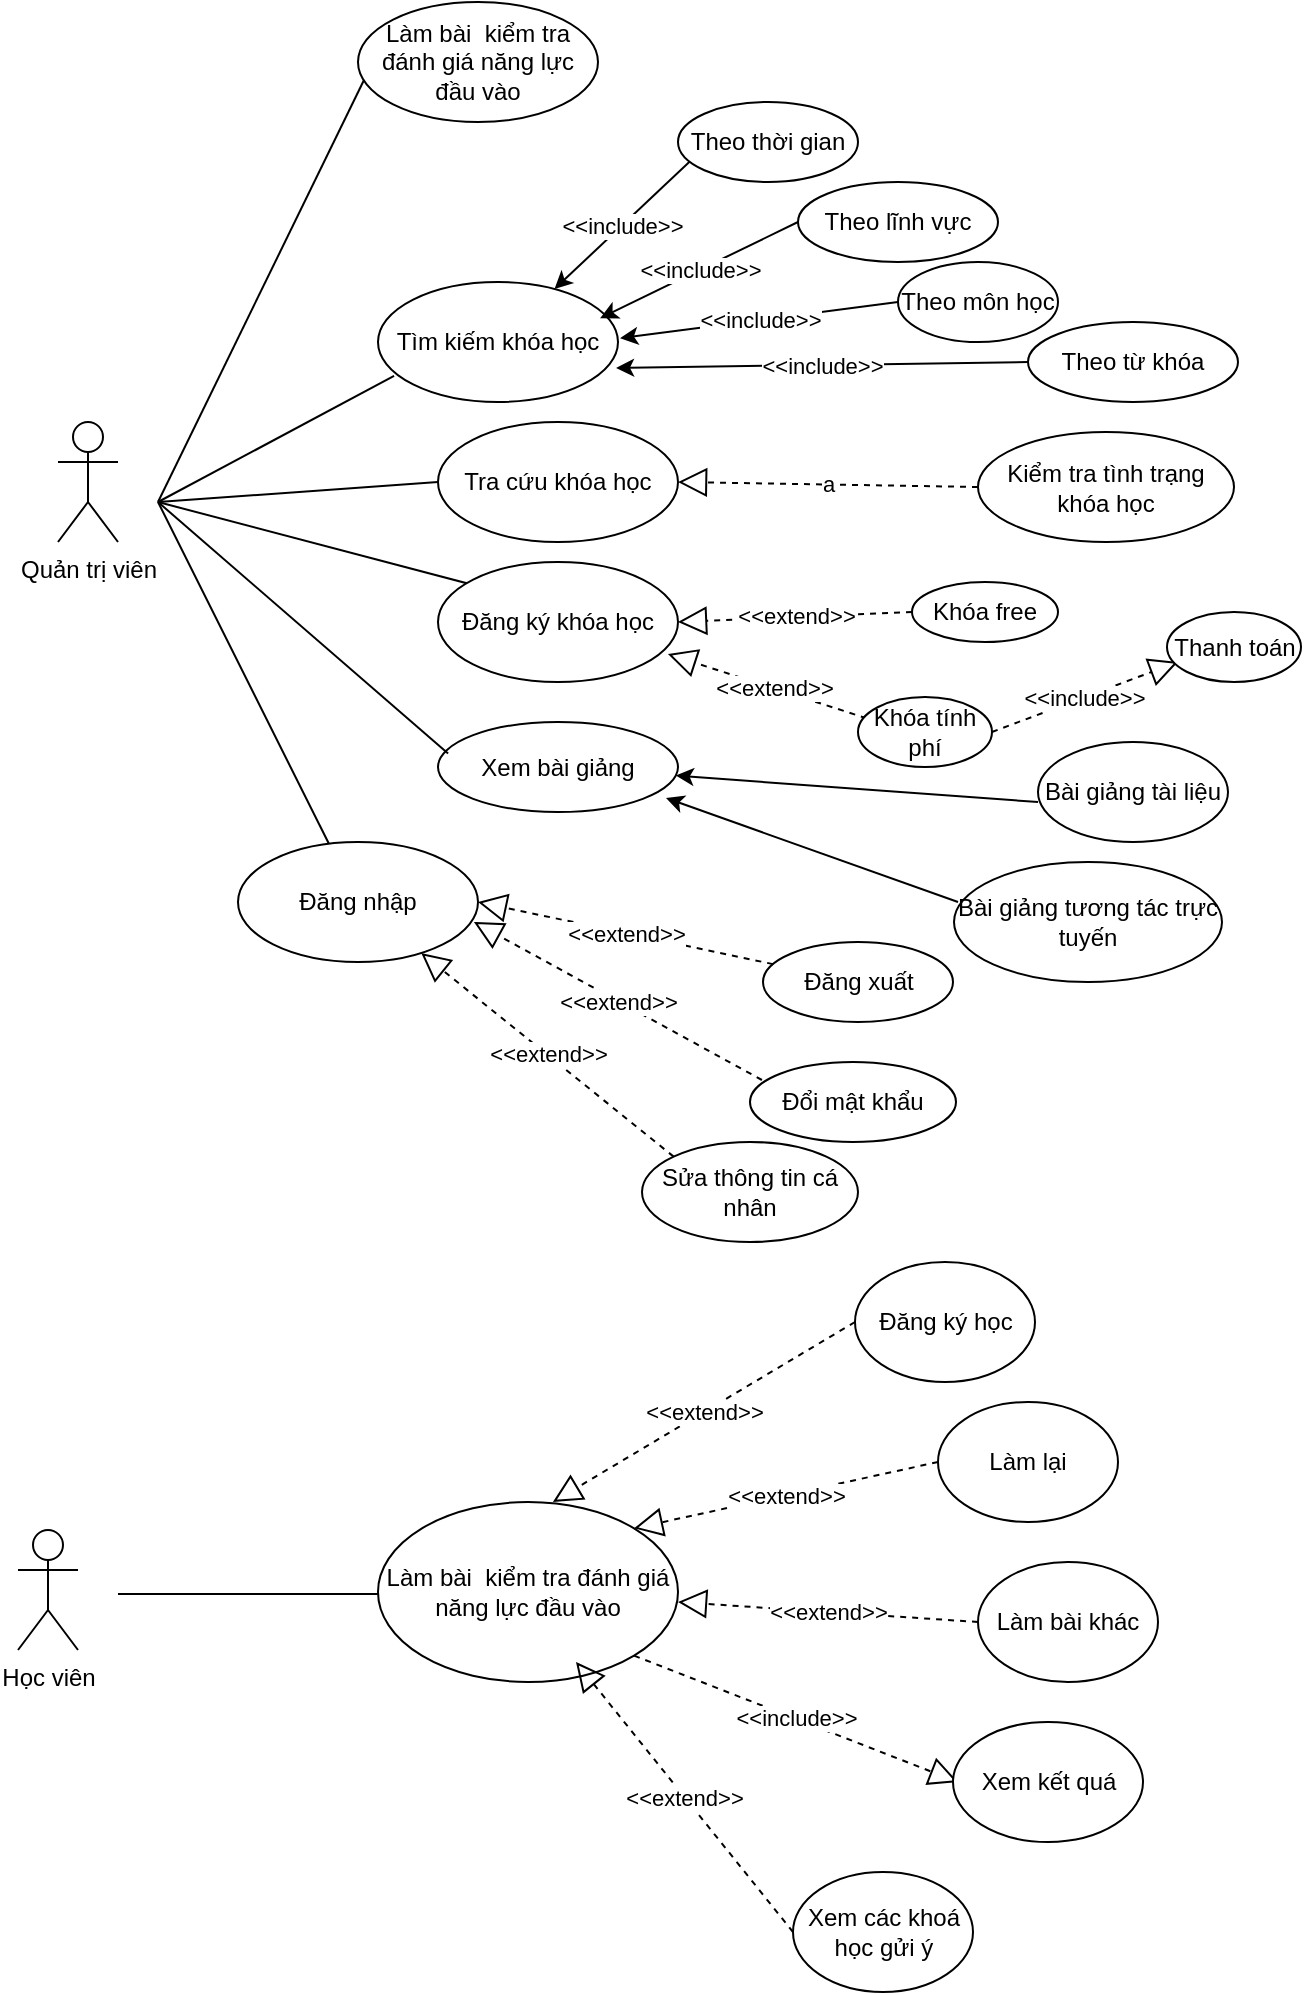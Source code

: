 <mxfile version="12.3.8" type="github" pages="1"><diagram id="2eqxVx8vLgW72r-5ruSU" name="Page-1"><mxGraphModel dx="1021" dy="529" grid="1" gridSize="10" guides="1" tooltips="1" connect="1" arrows="1" fold="1" page="1" pageScale="1" pageWidth="827" pageHeight="1169" math="0" shadow="0"><root><mxCell id="0"/><mxCell id="1" parent="0"/><mxCell id="Ev0kxqudqVE_jrWVeriW-1" value="Quản trị viên" style="shape=umlActor;verticalLabelPosition=bottom;labelBackgroundColor=#ffffff;verticalAlign=top;html=1;outlineConnect=0;" parent="1" vertex="1"><mxGeometry x="170" y="370" width="30" height="60" as="geometry"/></mxCell><mxCell id="Ev0kxqudqVE_jrWVeriW-2" value="" style="endArrow=none;html=1;entryX=0.067;entryY=0.783;entryDx=0;entryDy=0;entryPerimeter=0;" parent="1" target="Ev0kxqudqVE_jrWVeriW-5" edge="1"><mxGeometry width="50" height="50" relative="1" as="geometry"><mxPoint x="220" y="410" as="sourcePoint"/><mxPoint x="400" y="330" as="targetPoint"/></mxGeometry></mxCell><mxCell id="Ev0kxqudqVE_jrWVeriW-3" value="" style="endArrow=none;html=1;entryX=0;entryY=0.5;entryDx=0;entryDy=0;" parent="1" target="Ev0kxqudqVE_jrWVeriW-6" edge="1"><mxGeometry width="50" height="50" relative="1" as="geometry"><mxPoint x="220" y="410" as="sourcePoint"/><mxPoint x="430" y="410" as="targetPoint"/></mxGeometry></mxCell><mxCell id="Ev0kxqudqVE_jrWVeriW-4" value="" style="endArrow=none;html=1;" parent="1" edge="1"><mxGeometry width="50" height="50" relative="1" as="geometry"><mxPoint x="220" y="410" as="sourcePoint"/><mxPoint x="410" y="460" as="targetPoint"/></mxGeometry></mxCell><mxCell id="Ev0kxqudqVE_jrWVeriW-5" value="Tìm kiếm khóa học" style="ellipse;whiteSpace=wrap;html=1;" parent="1" vertex="1"><mxGeometry x="330" y="300" width="120" height="60" as="geometry"/></mxCell><mxCell id="Ev0kxqudqVE_jrWVeriW-6" value="Tra cứu khóa học" style="ellipse;whiteSpace=wrap;html=1;" parent="1" vertex="1"><mxGeometry x="360" y="370" width="120" height="60" as="geometry"/></mxCell><mxCell id="Ev0kxqudqVE_jrWVeriW-7" value="Đăng ký khóa học" style="ellipse;whiteSpace=wrap;html=1;" parent="1" vertex="1"><mxGeometry x="360" y="440" width="120" height="60" as="geometry"/></mxCell><mxCell id="Ev0kxqudqVE_jrWVeriW-8" value="Đăng nhập" style="ellipse;whiteSpace=wrap;html=1;" parent="1" vertex="1"><mxGeometry x="260" y="580" width="120" height="60" as="geometry"/></mxCell><mxCell id="Ev0kxqudqVE_jrWVeriW-9" value="" style="endArrow=none;html=1;" parent="1" target="Ev0kxqudqVE_jrWVeriW-8" edge="1"><mxGeometry width="50" height="50" relative="1" as="geometry"><mxPoint x="220" y="410" as="sourcePoint"/><mxPoint x="420" y="470" as="targetPoint"/></mxGeometry></mxCell><mxCell id="Ev0kxqudqVE_jrWVeriW-10" value="&amp;lt;&amp;lt;include&amp;gt;&amp;gt;" style="endArrow=classic;html=1;exitX=0.067;exitY=0.74;exitDx=0;exitDy=0;exitPerimeter=0;" parent="1" source="Ev0kxqudqVE_jrWVeriW-27" target="Ev0kxqudqVE_jrWVeriW-5" edge="1"><mxGeometry width="50" height="50" relative="1" as="geometry"><mxPoint x="600" y="250" as="sourcePoint"/><mxPoint x="200" y="590" as="targetPoint"/></mxGeometry></mxCell><mxCell id="Ev0kxqudqVE_jrWVeriW-11" value="&amp;lt;&amp;lt;include&amp;gt;&amp;gt;" style="endArrow=classic;html=1;exitX=0;exitY=0.5;exitDx=0;exitDy=0;" parent="1" source="Ev0kxqudqVE_jrWVeriW-28" edge="1"><mxGeometry width="50" height="50" relative="1" as="geometry"><mxPoint x="590" y="280" as="sourcePoint"/><mxPoint x="441.036" y="318.114" as="targetPoint"/></mxGeometry></mxCell><mxCell id="Ev0kxqudqVE_jrWVeriW-12" value="&amp;lt;&amp;lt;include&amp;gt;&amp;gt;" style="endArrow=classic;html=1;" parent="1" edge="1"><mxGeometry width="50" height="50" relative="1" as="geometry"><mxPoint x="590" y="310" as="sourcePoint"/><mxPoint x="451.036" y="328.114" as="targetPoint"/></mxGeometry></mxCell><mxCell id="Ev0kxqudqVE_jrWVeriW-13" value="&amp;lt;&amp;lt;include&amp;gt;&amp;gt;" style="endArrow=classic;html=1;entryX=0.992;entryY=0.717;entryDx=0;entryDy=0;entryPerimeter=0;exitX=0;exitY=0.5;exitDx=0;exitDy=0;" parent="1" source="Ev0kxqudqVE_jrWVeriW-31" target="Ev0kxqudqVE_jrWVeriW-5" edge="1"><mxGeometry width="50" height="50" relative="1" as="geometry"><mxPoint x="600" y="340" as="sourcePoint"/><mxPoint x="461.036" y="338.114" as="targetPoint"/></mxGeometry></mxCell><mxCell id="Ev0kxqudqVE_jrWVeriW-14" value="&amp;lt;&amp;lt;extend&amp;gt;&amp;gt;" style="endArrow=block;dashed=1;endFill=0;endSize=12;html=1;exitX=0.058;exitY=0.225;exitDx=0;exitDy=0;entryX=0.983;entryY=0.667;entryDx=0;entryDy=0;entryPerimeter=0;exitPerimeter=0;" parent="1" source="Ev0kxqudqVE_jrWVeriW-26" target="Ev0kxqudqVE_jrWVeriW-8" edge="1"><mxGeometry width="160" relative="1" as="geometry"><mxPoint x="580" y="650" as="sourcePoint"/><mxPoint x="442" y="590" as="targetPoint"/></mxGeometry></mxCell><mxCell id="Ev0kxqudqVE_jrWVeriW-15" value="&amp;lt;&amp;lt;extend&amp;gt;&amp;gt;" style="endArrow=block;dashed=1;endFill=0;endSize=12;html=1;entryX=1;entryY=0.5;entryDx=0;entryDy=0;" parent="1" source="Ev0kxqudqVE_jrWVeriW-25" target="Ev0kxqudqVE_jrWVeriW-8" edge="1"><mxGeometry width="160" relative="1" as="geometry"><mxPoint x="560" y="560" as="sourcePoint"/><mxPoint x="464.96" y="572.02" as="targetPoint"/></mxGeometry></mxCell><mxCell id="Ev0kxqudqVE_jrWVeriW-19" value="&amp;lt;&amp;lt;extend&amp;gt;&amp;gt;" style="endArrow=block;dashed=1;endFill=0;endSize=12;html=1;entryX=0.958;entryY=0.767;entryDx=0;entryDy=0;entryPerimeter=0;" parent="1" target="Ev0kxqudqVE_jrWVeriW-7" edge="1"><mxGeometry width="160" relative="1" as="geometry"><mxPoint x="580" y="520" as="sourcePoint"/><mxPoint x="482" y="470" as="targetPoint"/></mxGeometry></mxCell><mxCell id="Ev0kxqudqVE_jrWVeriW-20" value="&amp;lt;&amp;lt;extend&amp;gt;&amp;gt;" style="endArrow=block;dashed=1;endFill=0;endSize=12;html=1;entryX=1;entryY=0.5;entryDx=0;entryDy=0;exitX=0;exitY=0.5;exitDx=0;exitDy=0;" parent="1" source="Ev0kxqudqVE_jrWVeriW-34" target="Ev0kxqudqVE_jrWVeriW-7" edge="1"><mxGeometry width="160" relative="1" as="geometry"><mxPoint x="630" y="460" as="sourcePoint"/><mxPoint x="492.04" y="471" as="targetPoint"/></mxGeometry></mxCell><mxCell id="Ev0kxqudqVE_jrWVeriW-22" value="a" style="endArrow=block;dashed=1;endFill=0;endSize=12;html=1;entryX=1;entryY=0.5;entryDx=0;entryDy=0;exitX=0;exitY=0.5;exitDx=0;exitDy=0;" parent="1" source="Ev0kxqudqVE_jrWVeriW-36" target="Ev0kxqudqVE_jrWVeriW-6" edge="1"><mxGeometry width="160" relative="1" as="geometry"><mxPoint x="640" y="390" as="sourcePoint"/><mxPoint x="486" y="430" as="targetPoint"/></mxGeometry></mxCell><mxCell id="Ev0kxqudqVE_jrWVeriW-25" value="Đăng xuất" style="ellipse;whiteSpace=wrap;html=1;" parent="1" vertex="1"><mxGeometry x="522.5" y="630" width="95" height="40" as="geometry"/></mxCell><mxCell id="Ev0kxqudqVE_jrWVeriW-26" value="Đổi mật khẩu" style="ellipse;whiteSpace=wrap;html=1;" parent="1" vertex="1"><mxGeometry x="516" y="690" width="103" height="40" as="geometry"/></mxCell><mxCell id="Ev0kxqudqVE_jrWVeriW-27" value="Theo thời gian" style="ellipse;whiteSpace=wrap;html=1;" parent="1" vertex="1"><mxGeometry x="480" y="210" width="90" height="40" as="geometry"/></mxCell><mxCell id="Ev0kxqudqVE_jrWVeriW-28" value="Theo lĩnh vực" style="ellipse;whiteSpace=wrap;html=1;" parent="1" vertex="1"><mxGeometry x="540" y="250" width="100" height="40" as="geometry"/></mxCell><mxCell id="Ev0kxqudqVE_jrWVeriW-30" value="Theo môn học" style="ellipse;whiteSpace=wrap;html=1;" parent="1" vertex="1"><mxGeometry x="590" y="290" width="80" height="40" as="geometry"/></mxCell><mxCell id="Ev0kxqudqVE_jrWVeriW-31" value="Theo từ khóa" style="ellipse;whiteSpace=wrap;html=1;" parent="1" vertex="1"><mxGeometry x="655" y="320" width="105" height="40" as="geometry"/></mxCell><mxCell id="Ev0kxqudqVE_jrWVeriW-33" value="Khóa tính phí" style="ellipse;whiteSpace=wrap;html=1;" parent="1" vertex="1"><mxGeometry x="570" y="507.5" width="67" height="35" as="geometry"/></mxCell><mxCell id="Ev0kxqudqVE_jrWVeriW-34" value="Khóa free" style="ellipse;whiteSpace=wrap;html=1;" parent="1" vertex="1"><mxGeometry x="597" y="450" width="73" height="30" as="geometry"/></mxCell><mxCell id="Ev0kxqudqVE_jrWVeriW-36" value="Kiểm tra tình trạng khóa học" style="ellipse;whiteSpace=wrap;html=1;" parent="1" vertex="1"><mxGeometry x="630" y="375" width="128" height="55" as="geometry"/></mxCell><mxCell id="Ev0kxqudqVE_jrWVeriW-42" value="Sửa thông tin cá nhân" style="ellipse;whiteSpace=wrap;html=1;" parent="1" vertex="1"><mxGeometry x="462" y="730" width="108" height="50" as="geometry"/></mxCell><mxCell id="Ev0kxqudqVE_jrWVeriW-43" value="&amp;lt;&amp;lt;extend&amp;gt;&amp;gt;" style="endArrow=block;dashed=1;endFill=0;endSize=12;html=1;exitX=0;exitY=0;exitDx=0;exitDy=0;" parent="1" source="Ev0kxqudqVE_jrWVeriW-42" target="Ev0kxqudqVE_jrWVeriW-8" edge="1"><mxGeometry width="160" relative="1" as="geometry"><mxPoint x="613" y="670" as="sourcePoint"/><mxPoint x="467" y="610" as="targetPoint"/></mxGeometry></mxCell><mxCell id="Ev0kxqudqVE_jrWVeriW-44" value="Xem bài giảng" style="ellipse;whiteSpace=wrap;html=1;" parent="1" vertex="1"><mxGeometry x="360" y="520" width="120" height="45" as="geometry"/></mxCell><mxCell id="Ev0kxqudqVE_jrWVeriW-45" value="" style="endArrow=none;html=1;entryX=0.042;entryY=0.35;entryDx=0;entryDy=0;entryPerimeter=0;" parent="1" target="Ev0kxqudqVE_jrWVeriW-44" edge="1"><mxGeometry width="50" height="50" relative="1" as="geometry"><mxPoint x="220" y="410" as="sourcePoint"/><mxPoint x="420" y="470" as="targetPoint"/></mxGeometry></mxCell><mxCell id="Ev0kxqudqVE_jrWVeriW-46" value="" style="endArrow=none;html=1;entryX=0.025;entryY=0.65;entryDx=0;entryDy=0;entryPerimeter=0;" parent="1" edge="1" target="Ev0kxqudqVE_jrWVeriW-47"><mxGeometry width="50" height="50" relative="1" as="geometry"><mxPoint x="220" y="410" as="sourcePoint"/><mxPoint x="330" y="260" as="targetPoint"/></mxGeometry></mxCell><mxCell id="Ev0kxqudqVE_jrWVeriW-47" value="Làm bài&amp;nbsp; kiểm tra đánh giá năng lực đầu vào" style="ellipse;whiteSpace=wrap;html=1;" parent="1" vertex="1"><mxGeometry x="320" y="160" width="120" height="60" as="geometry"/></mxCell><mxCell id="Ev0kxqudqVE_jrWVeriW-49" value="&amp;lt;&amp;lt;include&amp;gt;&amp;gt;" style="endArrow=block;dashed=1;endFill=0;endSize=12;html=1;exitX=1;exitY=0.5;exitDx=0;exitDy=0;" parent="1" source="Ev0kxqudqVE_jrWVeriW-33" edge="1"><mxGeometry width="160" relative="1" as="geometry"><mxPoint x="613.5" y="535" as="sourcePoint"/><mxPoint x="730" y="490" as="targetPoint"/></mxGeometry></mxCell><mxCell id="Ev0kxqudqVE_jrWVeriW-50" value="Thanh toán" style="ellipse;whiteSpace=wrap;html=1;" parent="1" vertex="1"><mxGeometry x="724.5" y="465" width="67" height="35" as="geometry"/></mxCell><mxCell id="Ev0kxqudqVE_jrWVeriW-51" value="" style="endArrow=classic;html=1;" parent="1" target="Ev0kxqudqVE_jrWVeriW-44" edge="1"><mxGeometry width="50" height="50" relative="1" as="geometry"><mxPoint x="660" y="560" as="sourcePoint"/><mxPoint x="516" y="550" as="targetPoint"/></mxGeometry></mxCell><mxCell id="Ev0kxqudqVE_jrWVeriW-52" value="" style="endArrow=classic;html=1;" parent="1" edge="1"><mxGeometry width="50" height="50" relative="1" as="geometry"><mxPoint x="620" y="610" as="sourcePoint"/><mxPoint x="474" y="558" as="targetPoint"/></mxGeometry></mxCell><mxCell id="Ev0kxqudqVE_jrWVeriW-53" value="Bài giảng tài liệu" style="ellipse;whiteSpace=wrap;html=1;" parent="1" vertex="1"><mxGeometry x="660" y="530" width="95" height="50" as="geometry"/></mxCell><mxCell id="Ev0kxqudqVE_jrWVeriW-54" value="Bài giảng tương tác trực tuyến" style="ellipse;whiteSpace=wrap;html=1;" parent="1" vertex="1"><mxGeometry x="618" y="590" width="134" height="60" as="geometry"/></mxCell><mxCell id="IC-gkR5cYKk0uxbwySmm-2" value="Học viên" style="shape=umlActor;verticalLabelPosition=bottom;labelBackgroundColor=#ffffff;verticalAlign=top;html=1;outlineConnect=0;" vertex="1" parent="1"><mxGeometry x="150" y="924" width="30" height="60" as="geometry"/></mxCell><mxCell id="IC-gkR5cYKk0uxbwySmm-3" value="" style="endArrow=none;html=1;entryX=0;entryY=0.5;entryDx=0;entryDy=0;" edge="1" parent="1"><mxGeometry width="50" height="50" relative="1" as="geometry"><mxPoint x="200" y="956" as="sourcePoint"/><mxPoint x="330.0" y="956.0" as="targetPoint"/></mxGeometry></mxCell><mxCell id="IC-gkR5cYKk0uxbwySmm-4" value="Làm bài&amp;nbsp; kiểm tra đánh giá năng lực đầu vào" style="ellipse;whiteSpace=wrap;html=1;" vertex="1" parent="1"><mxGeometry x="330" y="910" width="150" height="90" as="geometry"/></mxCell><mxCell id="IC-gkR5cYKk0uxbwySmm-5" value="&amp;lt;&amp;lt;extend&amp;gt;&amp;gt;" style="endArrow=block;dashed=1;endFill=0;endSize=12;html=1;entryX=1;entryY=0;entryDx=0;entryDy=0;" edge="1" parent="1" target="IC-gkR5cYKk0uxbwySmm-4"><mxGeometry width="160" relative="1" as="geometry"><mxPoint x="610" y="890" as="sourcePoint"/><mxPoint x="512" y="930" as="targetPoint"/></mxGeometry></mxCell><mxCell id="IC-gkR5cYKk0uxbwySmm-6" value="&amp;lt;&amp;lt;include&amp;gt;&amp;gt;" style="endArrow=block;dashed=1;endFill=0;endSize=12;html=1;exitX=1;exitY=1;exitDx=0;exitDy=0;" edge="1" parent="1" source="IC-gkR5cYKk0uxbwySmm-4"><mxGeometry width="160" relative="1" as="geometry"><mxPoint x="520" y="980" as="sourcePoint"/><mxPoint x="620" y="1050" as="targetPoint"/></mxGeometry></mxCell><mxCell id="IC-gkR5cYKk0uxbwySmm-8" value="Làm lại" style="ellipse;whiteSpace=wrap;html=1;" vertex="1" parent="1"><mxGeometry x="610" y="860" width="90" height="60" as="geometry"/></mxCell><mxCell id="IC-gkR5cYKk0uxbwySmm-9" value="&amp;lt;&amp;lt;extend&amp;gt;&amp;gt;" style="endArrow=block;dashed=1;endFill=0;endSize=12;html=1;" edge="1" parent="1"><mxGeometry width="160" relative="1" as="geometry"><mxPoint x="630" y="970" as="sourcePoint"/><mxPoint x="480" y="960" as="targetPoint"/></mxGeometry></mxCell><mxCell id="IC-gkR5cYKk0uxbwySmm-10" value="Làm bài khác" style="ellipse;whiteSpace=wrap;html=1;" vertex="1" parent="1"><mxGeometry x="630" y="940" width="90" height="60" as="geometry"/></mxCell><mxCell id="IC-gkR5cYKk0uxbwySmm-13" value="Xem kết quá" style="ellipse;whiteSpace=wrap;html=1;" vertex="1" parent="1"><mxGeometry x="617.5" y="1020" width="95" height="60" as="geometry"/></mxCell><mxCell id="IC-gkR5cYKk0uxbwySmm-14" value="&amp;lt;&amp;lt;extend&amp;gt;&amp;gt;" style="endArrow=block;dashed=1;endFill=0;endSize=12;html=1;exitX=0;exitY=0.5;exitDx=0;exitDy=0;" edge="1" parent="1" source="IC-gkR5cYKk0uxbwySmm-15"><mxGeometry width="160" relative="1" as="geometry"><mxPoint x="531.5" y="1123.0" as="sourcePoint"/><mxPoint x="429" y="990" as="targetPoint"/></mxGeometry></mxCell><mxCell id="IC-gkR5cYKk0uxbwySmm-15" value="Xem các khoá học gửi ý" style="ellipse;whiteSpace=wrap;html=1;" vertex="1" parent="1"><mxGeometry x="537.5" y="1095" width="90" height="60" as="geometry"/></mxCell><mxCell id="IC-gkR5cYKk0uxbwySmm-16" value="&amp;lt;&amp;lt;extend&amp;gt;&amp;gt;" style="endArrow=block;dashed=1;endFill=0;endSize=12;html=1;entryX=0.583;entryY=0;entryDx=0;entryDy=0;entryPerimeter=0;" edge="1" parent="1" target="IC-gkR5cYKk0uxbwySmm-4"><mxGeometry width="160" relative="1" as="geometry"><mxPoint x="568.5" y="820.0" as="sourcePoint"/><mxPoint x="421.344" y="868.998" as="targetPoint"/></mxGeometry></mxCell><mxCell id="IC-gkR5cYKk0uxbwySmm-17" value="Đăng ký học" style="ellipse;whiteSpace=wrap;html=1;" vertex="1" parent="1"><mxGeometry x="568.5" y="790" width="90" height="60" as="geometry"/></mxCell></root></mxGraphModel></diagram></mxfile>